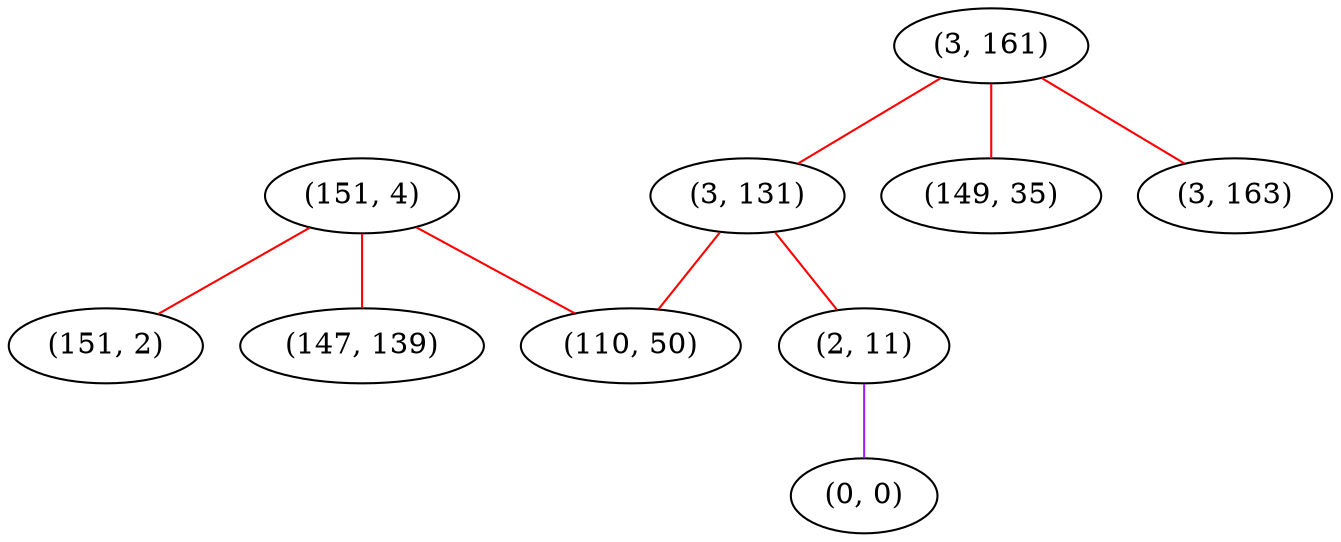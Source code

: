 graph "" {
"(151, 4)";
"(3, 161)";
"(3, 131)";
"(110, 50)";
"(2, 11)";
"(151, 2)";
"(149, 35)";
"(0, 0)";
"(147, 139)";
"(3, 163)";
"(151, 4)" -- "(110, 50)"  [color=red, key=0, weight=1];
"(151, 4)" -- "(147, 139)"  [color=red, key=0, weight=1];
"(151, 4)" -- "(151, 2)"  [color=red, key=0, weight=1];
"(3, 161)" -- "(149, 35)"  [color=red, key=0, weight=1];
"(3, 161)" -- "(3, 131)"  [color=red, key=0, weight=1];
"(3, 161)" -- "(3, 163)"  [color=red, key=0, weight=1];
"(3, 131)" -- "(110, 50)"  [color=red, key=0, weight=1];
"(3, 131)" -- "(2, 11)"  [color=red, key=0, weight=1];
"(2, 11)" -- "(0, 0)"  [color=purple, key=0, weight=4];
}
